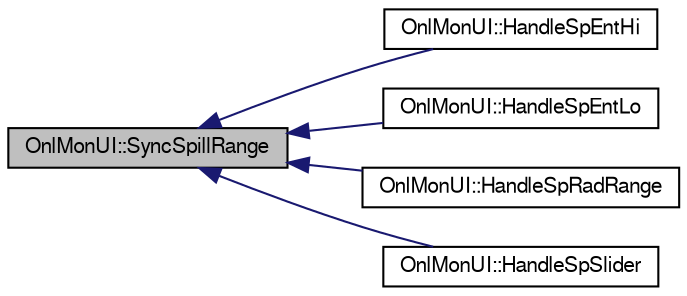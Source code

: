 digraph "OnlMonUI::SyncSpillRange"
{
  bgcolor="transparent";
  edge [fontname="FreeSans",fontsize="10",labelfontname="FreeSans",labelfontsize="10"];
  node [fontname="FreeSans",fontsize="10",shape=record];
  rankdir="LR";
  Node1 [label="OnlMonUI::SyncSpillRange",height=0.2,width=0.4,color="black", fillcolor="grey75", style="filled" fontcolor="black"];
  Node1 -> Node2 [dir="back",color="midnightblue",fontsize="10",style="solid",fontname="FreeSans"];
  Node2 [label="OnlMonUI::HandleSpEntHi",height=0.2,width=0.4,color="black",URL="$d1/de7/classOnlMonUI.html#a883badd5f33da83aa6ed201f324f020e"];
  Node1 -> Node3 [dir="back",color="midnightblue",fontsize="10",style="solid",fontname="FreeSans"];
  Node3 [label="OnlMonUI::HandleSpEntLo",height=0.2,width=0.4,color="black",URL="$d1/de7/classOnlMonUI.html#ade57a715f451b6e320cc617885de8f8d"];
  Node1 -> Node4 [dir="back",color="midnightblue",fontsize="10",style="solid",fontname="FreeSans"];
  Node4 [label="OnlMonUI::HandleSpRadRange",height=0.2,width=0.4,color="black",URL="$d1/de7/classOnlMonUI.html#a54b26380c3febf556931fac405f4c019"];
  Node1 -> Node5 [dir="back",color="midnightblue",fontsize="10",style="solid",fontname="FreeSans"];
  Node5 [label="OnlMonUI::HandleSpSlider",height=0.2,width=0.4,color="black",URL="$d1/de7/classOnlMonUI.html#af2b84a33976d7b190f328a11cc72aa55"];
}
